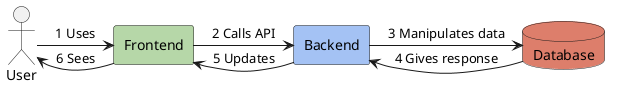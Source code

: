 @startuml architecture-simple

skinparam componentStyle rectangle

actor "User"

component "Frontend" #b6d7a8

component "Backend" #a4c2f4

database "Database" #dd7e6b

User -> Frontend : 1 Uses
Frontend -> Backend : 2 Calls API
Backend -> Database : 3 Manipulates data
Database -> Backend : 4 Gives response
Backend -> Frontend : 5 Updates
Frontend -> User : 6 Sees

@enduml